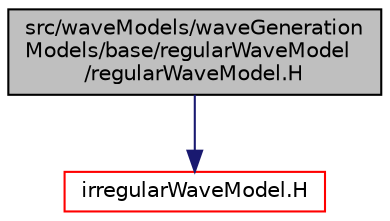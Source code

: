 digraph "src/waveModels/waveGenerationModels/base/regularWaveModel/regularWaveModel.H"
{
  bgcolor="transparent";
  edge [fontname="Helvetica",fontsize="10",labelfontname="Helvetica",labelfontsize="10"];
  node [fontname="Helvetica",fontsize="10",shape=record];
  Node1 [label="src/waveModels/waveGeneration\lModels/base/regularWaveModel\l/regularWaveModel.H",height=0.2,width=0.4,color="black", fillcolor="grey75", style="filled" fontcolor="black"];
  Node1 -> Node2 [color="midnightblue",fontsize="10",style="solid",fontname="Helvetica"];
  Node2 [label="irregularWaveModel.H",height=0.2,width=0.4,color="red",URL="$irregularWaveModel_8H.html"];
}

